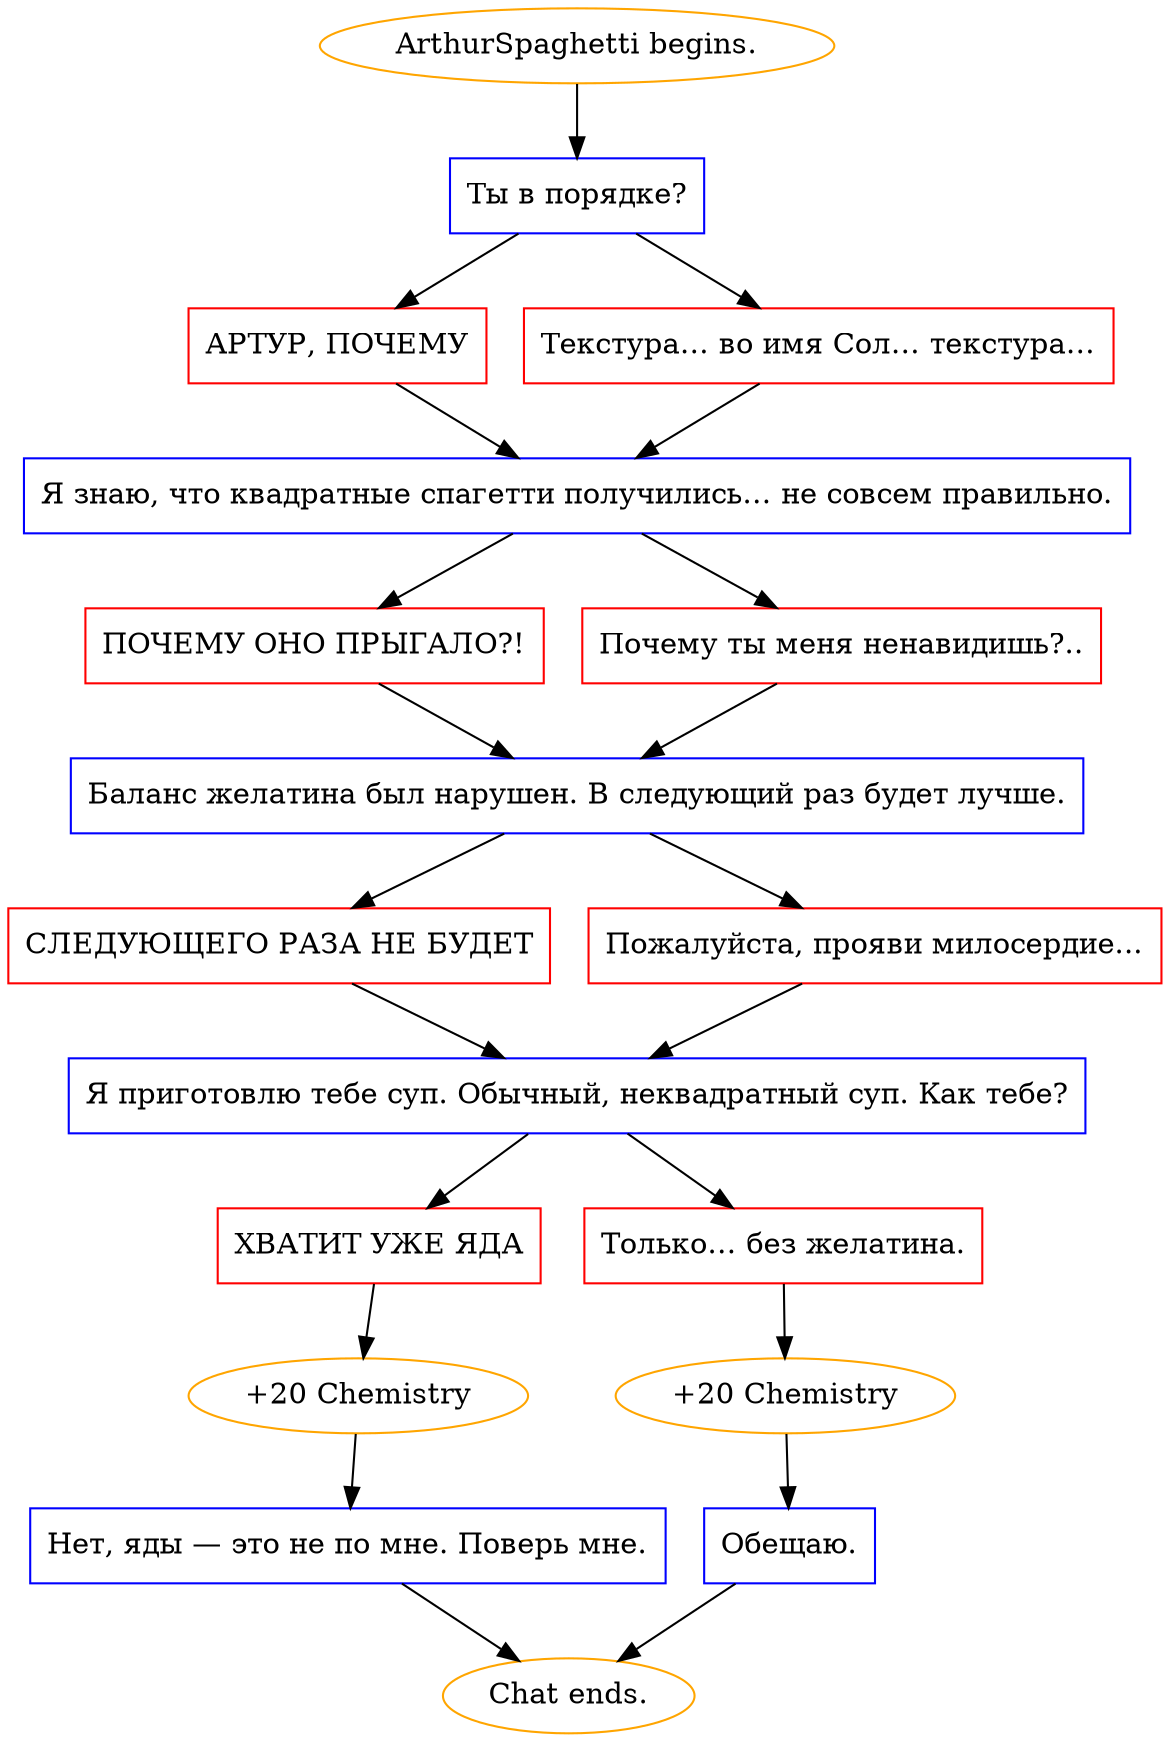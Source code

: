 digraph {
	"ArthurSpaghetti begins." [color=orange];
		"ArthurSpaghetti begins." -> j428640331;
	j428640331 [label="Ты в порядке?",shape=box,color=blue];
		j428640331 -> j140961909;
		j428640331 -> j1479216150;
	j140961909 [label="АРТУР, ПОЧЕМУ",shape=box,color=red];
		j140961909 -> j4060388751;
	j1479216150 [label="Текстура… во имя Сол… текстура…",shape=box,color=red];
		j1479216150 -> j4060388751;
	j4060388751 [label="Я знаю, что квадратные спагетти получились… не совсем правильно.",shape=box,color=blue];
		j4060388751 -> j1249788999;
		j4060388751 -> j489095624;
	j1249788999 [label="ПОЧЕМУ ОНО ПРЫГАЛО?!",shape=box,color=red];
		j1249788999 -> j1034615607;
	j489095624 [label="Почему ты меня ненавидишь?..",shape=box,color=red];
		j489095624 -> j1034615607;
	j1034615607 [label="Баланс желатина был нарушен. В следующий раз будет лучше.",shape=box,color=blue];
		j1034615607 -> j949525199;
		j1034615607 -> j3053936419;
	j949525199 [label="СЛЕДУЮЩЕГО РАЗА НЕ БУДЕТ",shape=box,color=red];
		j949525199 -> j3946536733;
	j3053936419 [label="Пожалуйста, прояви милосердие...",shape=box,color=red];
		j3053936419 -> j3946536733;
	j3946536733 [label="Я приготовлю тебе суп. Обычный, неквадратный суп. Как тебе?",shape=box,color=blue];
		j3946536733 -> j2644948035;
		j3946536733 -> j3974688102;
	j2644948035 [label="ХВАТИТ УЖЕ ЯДА",shape=box,color=red];
		j2644948035 -> j3395774894;
	j3974688102 [label="Только… без желатина.",shape=box,color=red];
		j3974688102 -> j3855674979;
	j3395774894 [label="+20 Chemistry",color=orange];
		j3395774894 -> j2846007035;
	j3855674979 [label="+20 Chemistry",color=orange];
		j3855674979 -> j1815657763;
	j2846007035 [label="Нет, яды — это не по мне. Поверь мне.",shape=box,color=blue];
		j2846007035 -> "Chat ends.";
	j1815657763 [label="Обещаю.",shape=box,color=blue];
		j1815657763 -> "Chat ends.";
	"Chat ends." [color=orange];
}